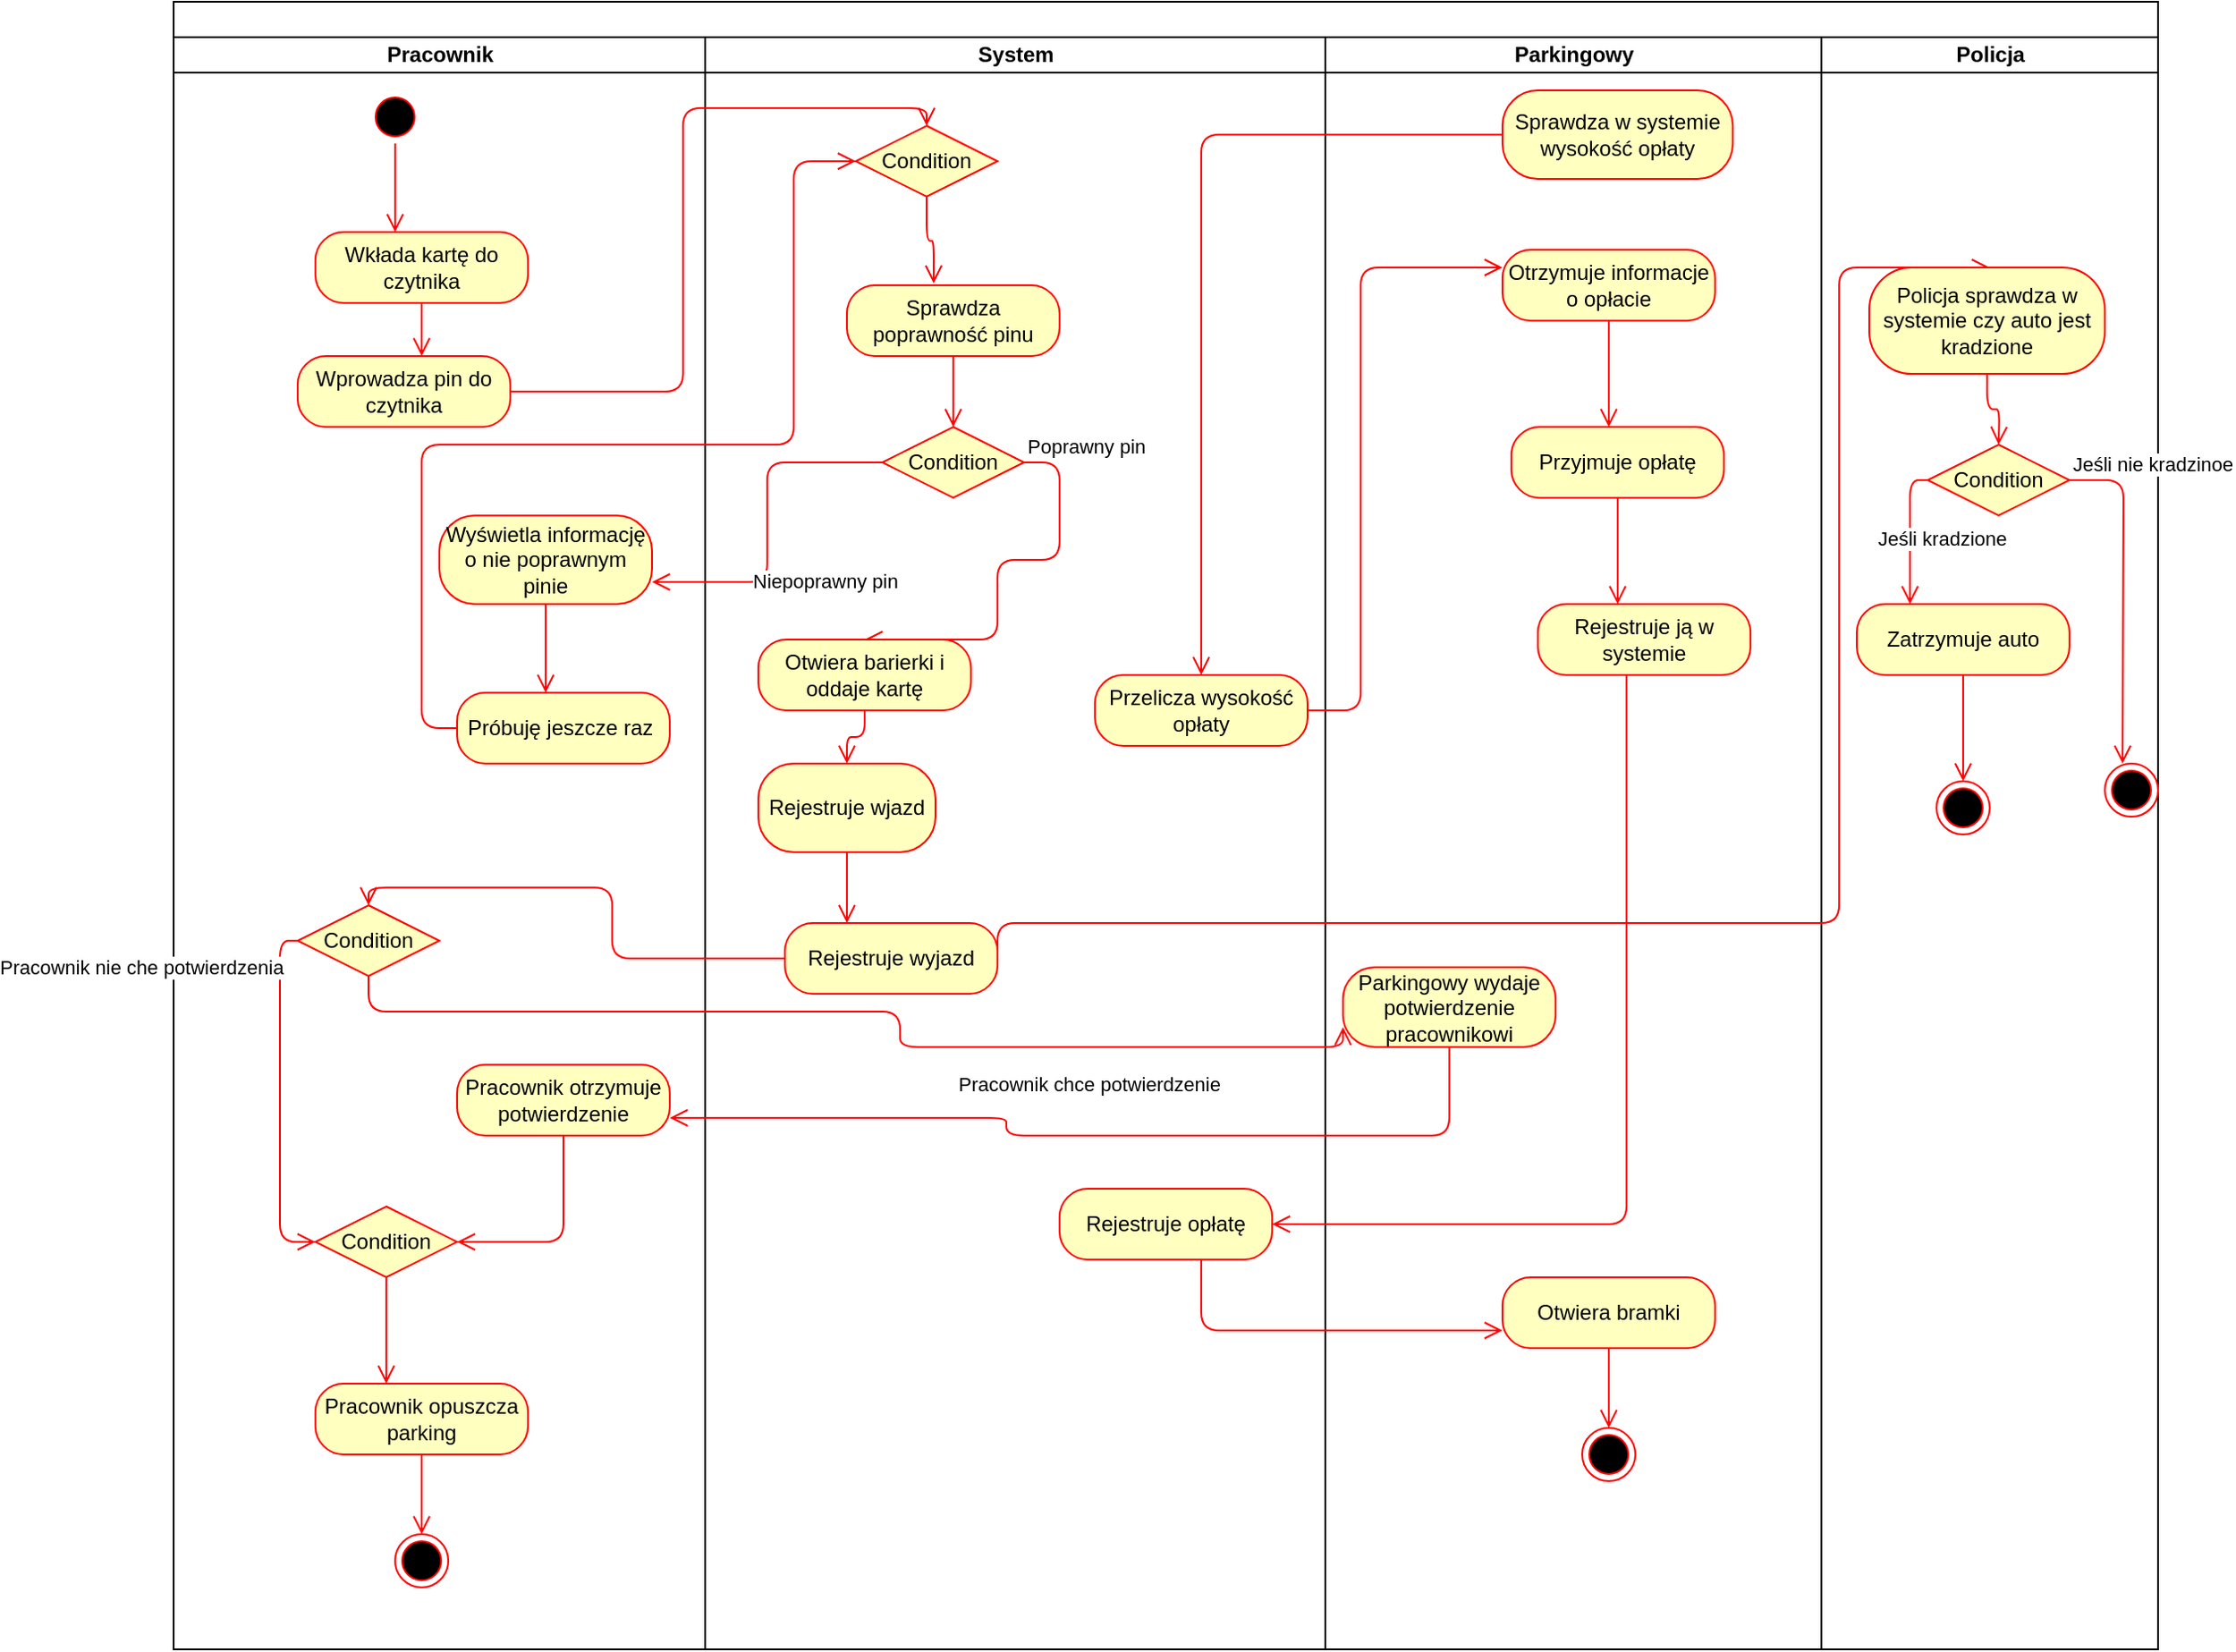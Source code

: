 <mxfile version="24.7.7">
  <diagram id="f4wBgAGpfjZ8MPp0a0Zo" name="Strona-1">
    <mxGraphModel dx="2117" dy="522" grid="1" gridSize="10" guides="1" tooltips="1" connect="1" arrows="1" fold="1" page="1" pageScale="1" pageWidth="827" pageHeight="1169" math="0" shadow="0">
      <root>
        <mxCell id="0" />
        <mxCell id="1" parent="0" />
        <mxCell id="LFfdTRObwkNqfKYqjLnO-1" value="" style="swimlane;html=1;childLayout=stackLayout;resizeParent=1;resizeParentMax=0;startSize=20;" parent="1" vertex="1">
          <mxGeometry x="-130" y="40" width="1120" height="930" as="geometry" />
        </mxCell>
        <mxCell id="LFfdTRObwkNqfKYqjLnO-2" value="Pracownik" style="swimlane;html=1;startSize=20;" parent="LFfdTRObwkNqfKYqjLnO-1" vertex="1">
          <mxGeometry y="20" width="300" height="910" as="geometry" />
        </mxCell>
        <mxCell id="vU_z1kogJ0Z-c6f2rslX-1" value="" style="ellipse;html=1;shape=startState;fillColor=#000000;strokeColor=#ff0000;" parent="LFfdTRObwkNqfKYqjLnO-2" vertex="1">
          <mxGeometry x="110" y="30" width="30" height="30" as="geometry" />
        </mxCell>
        <mxCell id="vU_z1kogJ0Z-c6f2rslX-2" value="" style="edgeStyle=orthogonalEdgeStyle;html=1;verticalAlign=bottom;endArrow=open;endSize=8;strokeColor=#ff0000;" parent="LFfdTRObwkNqfKYqjLnO-2" source="vU_z1kogJ0Z-c6f2rslX-1" edge="1">
          <mxGeometry relative="1" as="geometry">
            <mxPoint x="125" y="110" as="targetPoint" />
          </mxGeometry>
        </mxCell>
        <mxCell id="vU_z1kogJ0Z-c6f2rslX-3" value="Wkłada kartę do czytnika " style="rounded=1;whiteSpace=wrap;html=1;arcSize=40;fontColor=#000000;fillColor=#ffffc0;strokeColor=#ff0000;" parent="LFfdTRObwkNqfKYqjLnO-2" vertex="1">
          <mxGeometry x="80" y="110" width="120" height="40" as="geometry" />
        </mxCell>
        <mxCell id="vU_z1kogJ0Z-c6f2rslX-4" value="" style="edgeStyle=orthogonalEdgeStyle;html=1;verticalAlign=bottom;endArrow=open;endSize=8;strokeColor=#ff0000;" parent="LFfdTRObwkNqfKYqjLnO-2" source="vU_z1kogJ0Z-c6f2rslX-3" edge="1">
          <mxGeometry relative="1" as="geometry">
            <mxPoint x="140" y="180" as="targetPoint" />
          </mxGeometry>
        </mxCell>
        <mxCell id="vU_z1kogJ0Z-c6f2rslX-5" value="Wprowadza pin do czytnika" style="rounded=1;whiteSpace=wrap;html=1;arcSize=40;fontColor=#000000;fillColor=#ffffc0;strokeColor=#ff0000;" parent="LFfdTRObwkNqfKYqjLnO-2" vertex="1">
          <mxGeometry x="70" y="180" width="120" height="40" as="geometry" />
        </mxCell>
        <mxCell id="vU_z1kogJ0Z-c6f2rslX-12" value="Wyświetla informację o nie poprawnym pinie" style="rounded=1;whiteSpace=wrap;html=1;arcSize=40;fontColor=#000000;fillColor=#ffffc0;strokeColor=#ff0000;" parent="LFfdTRObwkNqfKYqjLnO-2" vertex="1">
          <mxGeometry x="150" y="270" width="120" height="50" as="geometry" />
        </mxCell>
        <mxCell id="vU_z1kogJ0Z-c6f2rslX-13" value="" style="edgeStyle=orthogonalEdgeStyle;html=1;verticalAlign=bottom;endArrow=open;endSize=8;strokeColor=#ff0000;" parent="LFfdTRObwkNqfKYqjLnO-2" source="vU_z1kogJ0Z-c6f2rslX-12" edge="1">
          <mxGeometry relative="1" as="geometry">
            <mxPoint x="210" y="370" as="targetPoint" />
          </mxGeometry>
        </mxCell>
        <mxCell id="vU_z1kogJ0Z-c6f2rslX-16" value="Próbuję jeszcze raz&amp;nbsp; " style="rounded=1;whiteSpace=wrap;html=1;arcSize=40;fontColor=#000000;fillColor=#ffffc0;strokeColor=#ff0000;" parent="LFfdTRObwkNqfKYqjLnO-2" vertex="1">
          <mxGeometry x="160" y="370" width="120" height="40" as="geometry" />
        </mxCell>
        <mxCell id="vU_z1kogJ0Z-c6f2rslX-45" value="Condition" style="rhombus;whiteSpace=wrap;html=1;fillColor=#ffffc0;strokeColor=#ff0000;" parent="LFfdTRObwkNqfKYqjLnO-2" vertex="1">
          <mxGeometry x="70" y="490" width="80" height="40" as="geometry" />
        </mxCell>
        <mxCell id="vU_z1kogJ0Z-c6f2rslX-47" value="Pracownik nie che potwierdzenia" style="edgeStyle=orthogonalEdgeStyle;html=1;align=left;verticalAlign=top;endArrow=open;endSize=8;strokeColor=#ff0000;exitX=0;exitY=0.5;exitDx=0;exitDy=0;entryX=0;entryY=0.5;entryDx=0;entryDy=0;" parent="LFfdTRObwkNqfKYqjLnO-2" source="vU_z1kogJ0Z-c6f2rslX-45" target="vU_z1kogJ0Z-c6f2rslX-57" edge="1">
          <mxGeometry x="-0.778" y="-160" relative="1" as="geometry">
            <mxPoint x="60" y="590" as="targetPoint" />
            <mxPoint y="-10" as="offset" />
          </mxGeometry>
        </mxCell>
        <mxCell id="vU_z1kogJ0Z-c6f2rslX-50" value="Pracownik otrzymuje potwierdzenie " style="rounded=1;whiteSpace=wrap;html=1;arcSize=40;fontColor=#000000;fillColor=#ffffc0;strokeColor=#ff0000;" parent="LFfdTRObwkNqfKYqjLnO-2" vertex="1">
          <mxGeometry x="160" y="580" width="120" height="40" as="geometry" />
        </mxCell>
        <mxCell id="vU_z1kogJ0Z-c6f2rslX-51" value="" style="edgeStyle=orthogonalEdgeStyle;html=1;verticalAlign=bottom;endArrow=open;endSize=8;strokeColor=#ff0000;entryX=1;entryY=0.5;entryDx=0;entryDy=0;" parent="LFfdTRObwkNqfKYqjLnO-2" source="vU_z1kogJ0Z-c6f2rslX-50" target="vU_z1kogJ0Z-c6f2rslX-57" edge="1">
          <mxGeometry relative="1" as="geometry">
            <mxPoint x="220" y="680" as="targetPoint" />
          </mxGeometry>
        </mxCell>
        <mxCell id="vU_z1kogJ0Z-c6f2rslX-57" value="Condition" style="rhombus;whiteSpace=wrap;html=1;fillColor=#ffffc0;strokeColor=#ff0000;" parent="LFfdTRObwkNqfKYqjLnO-2" vertex="1">
          <mxGeometry x="80" y="660" width="80" height="40" as="geometry" />
        </mxCell>
        <mxCell id="vU_z1kogJ0Z-c6f2rslX-61" value="Pracownik opuszcza parking" style="rounded=1;whiteSpace=wrap;html=1;arcSize=40;fontColor=#000000;fillColor=#ffffc0;strokeColor=#ff0000;" parent="LFfdTRObwkNqfKYqjLnO-2" vertex="1">
          <mxGeometry x="80" y="760" width="120" height="40" as="geometry" />
        </mxCell>
        <mxCell id="vU_z1kogJ0Z-c6f2rslX-62" value="" style="edgeStyle=orthogonalEdgeStyle;html=1;verticalAlign=bottom;endArrow=open;endSize=8;strokeColor=#ff0000;" parent="LFfdTRObwkNqfKYqjLnO-2" source="vU_z1kogJ0Z-c6f2rslX-61" target="vU_z1kogJ0Z-c6f2rslX-63" edge="1">
          <mxGeometry relative="1" as="geometry">
            <mxPoint x="140" y="860" as="targetPoint" />
          </mxGeometry>
        </mxCell>
        <mxCell id="vU_z1kogJ0Z-c6f2rslX-63" value="" style="ellipse;html=1;shape=endState;fillColor=#000000;strokeColor=#ff0000;" parent="LFfdTRObwkNqfKYqjLnO-2" vertex="1">
          <mxGeometry x="125" y="845" width="30" height="30" as="geometry" />
        </mxCell>
        <mxCell id="LFfdTRObwkNqfKYqjLnO-3" value="System" style="swimlane;html=1;startSize=20;" parent="LFfdTRObwkNqfKYqjLnO-1" vertex="1">
          <mxGeometry x="300" y="20" width="350" height="910" as="geometry" />
        </mxCell>
        <mxCell id="vU_z1kogJ0Z-c6f2rslX-7" value="Sprawdza poprawność pinu" style="rounded=1;whiteSpace=wrap;html=1;arcSize=40;fontColor=#000000;fillColor=#ffffc0;strokeColor=#ff0000;" parent="LFfdTRObwkNqfKYqjLnO-3" vertex="1">
          <mxGeometry x="80" y="140" width="120" height="40" as="geometry" />
        </mxCell>
        <mxCell id="vU_z1kogJ0Z-c6f2rslX-8" value="" style="edgeStyle=orthogonalEdgeStyle;html=1;verticalAlign=bottom;endArrow=open;endSize=8;strokeColor=#ff0000;entryX=0.5;entryY=0;entryDx=0;entryDy=0;" parent="LFfdTRObwkNqfKYqjLnO-3" source="vU_z1kogJ0Z-c6f2rslX-7" target="vU_z1kogJ0Z-c6f2rslX-9" edge="1">
          <mxGeometry relative="1" as="geometry">
            <mxPoint x="175" y="170" as="targetPoint" />
          </mxGeometry>
        </mxCell>
        <mxCell id="vU_z1kogJ0Z-c6f2rslX-9" value="Condition" style="rhombus;whiteSpace=wrap;html=1;fillColor=#ffffc0;strokeColor=#ff0000;" parent="LFfdTRObwkNqfKYqjLnO-3" vertex="1">
          <mxGeometry x="100" y="220" width="80" height="40" as="geometry" />
        </mxCell>
        <mxCell id="vU_z1kogJ0Z-c6f2rslX-10" value="Poprawny pin" style="edgeStyle=orthogonalEdgeStyle;html=1;align=left;verticalAlign=bottom;endArrow=open;endSize=8;strokeColor=#ff0000;entryX=0.5;entryY=0;entryDx=0;entryDy=0;" parent="LFfdTRObwkNqfKYqjLnO-3" source="vU_z1kogJ0Z-c6f2rslX-9" target="vU_z1kogJ0Z-c6f2rslX-14" edge="1">
          <mxGeometry x="-1" relative="1" as="geometry">
            <mxPoint x="280" y="230" as="targetPoint" />
            <Array as="points">
              <mxPoint x="200" y="240" />
              <mxPoint x="200" y="295" />
              <mxPoint x="165" y="295" />
              <mxPoint x="165" y="340" />
            </Array>
          </mxGeometry>
        </mxCell>
        <mxCell id="vU_z1kogJ0Z-c6f2rslX-14" value="Otwiera barierki i oddaje kartę" style="rounded=1;whiteSpace=wrap;html=1;arcSize=40;fontColor=#000000;fillColor=#ffffc0;strokeColor=#ff0000;" parent="LFfdTRObwkNqfKYqjLnO-3" vertex="1">
          <mxGeometry x="30" y="340" width="120" height="40" as="geometry" />
        </mxCell>
        <mxCell id="vU_z1kogJ0Z-c6f2rslX-15" value="" style="edgeStyle=orthogonalEdgeStyle;html=1;verticalAlign=bottom;endArrow=open;endSize=8;strokeColor=#ff0000;" parent="LFfdTRObwkNqfKYqjLnO-3" source="vU_z1kogJ0Z-c6f2rslX-14" target="vU_z1kogJ0Z-c6f2rslX-26" edge="1">
          <mxGeometry relative="1" as="geometry">
            <mxPoint x="290" y="350" as="targetPoint" />
          </mxGeometry>
        </mxCell>
        <mxCell id="vU_z1kogJ0Z-c6f2rslX-21" value="Condition" style="rhombus;whiteSpace=wrap;html=1;fillColor=#ffffc0;strokeColor=#ff0000;" parent="LFfdTRObwkNqfKYqjLnO-3" vertex="1">
          <mxGeometry x="85" y="50" width="80" height="40" as="geometry" />
        </mxCell>
        <mxCell id="vU_z1kogJ0Z-c6f2rslX-24" value="" style="edgeStyle=orthogonalEdgeStyle;html=1;verticalAlign=bottom;endArrow=open;endSize=8;strokeColor=#ff0000;exitX=0.5;exitY=1;exitDx=0;exitDy=0;entryX=0.408;entryY=-0.025;entryDx=0;entryDy=0;entryPerimeter=0;" parent="LFfdTRObwkNqfKYqjLnO-3" source="vU_z1kogJ0Z-c6f2rslX-21" target="vU_z1kogJ0Z-c6f2rslX-7" edge="1">
          <mxGeometry relative="1" as="geometry">
            <mxPoint x="-165" y="120" as="targetPoint" />
            <mxPoint x="-165" y="70" as="sourcePoint" />
          </mxGeometry>
        </mxCell>
        <mxCell id="vU_z1kogJ0Z-c6f2rslX-26" value="Rejestruje wjazd " style="rounded=1;whiteSpace=wrap;html=1;arcSize=40;fontColor=#000000;fillColor=#ffffc0;strokeColor=#ff0000;" parent="LFfdTRObwkNqfKYqjLnO-3" vertex="1">
          <mxGeometry x="30" y="410" width="100" height="50" as="geometry" />
        </mxCell>
        <mxCell id="vU_z1kogJ0Z-c6f2rslX-27" value="" style="edgeStyle=orthogonalEdgeStyle;html=1;verticalAlign=bottom;endArrow=open;endSize=8;strokeColor=#ff0000;" parent="LFfdTRObwkNqfKYqjLnO-3" source="vU_z1kogJ0Z-c6f2rslX-26" edge="1">
          <mxGeometry relative="1" as="geometry">
            <mxPoint x="80" y="500" as="targetPoint" />
          </mxGeometry>
        </mxCell>
        <mxCell id="vU_z1kogJ0Z-c6f2rslX-31" value="Przelicza wysokość opłaty" style="rounded=1;whiteSpace=wrap;html=1;arcSize=40;fontColor=#000000;fillColor=#ffffc0;strokeColor=#ff0000;" parent="LFfdTRObwkNqfKYqjLnO-3" vertex="1">
          <mxGeometry x="220" y="360" width="120" height="40" as="geometry" />
        </mxCell>
        <mxCell id="vU_z1kogJ0Z-c6f2rslX-41" value="Rejestruje wyjazd" style="rounded=1;whiteSpace=wrap;html=1;arcSize=40;fontColor=#000000;fillColor=#ffffc0;strokeColor=#ff0000;" parent="LFfdTRObwkNqfKYqjLnO-3" vertex="1">
          <mxGeometry x="45" y="500" width="120" height="40" as="geometry" />
        </mxCell>
        <mxCell id="vU_z1kogJ0Z-c6f2rslX-52" value="Rejestruje opłatę" style="rounded=1;whiteSpace=wrap;html=1;arcSize=40;fontColor=#000000;fillColor=#ffffc0;strokeColor=#ff0000;" parent="LFfdTRObwkNqfKYqjLnO-3" vertex="1">
          <mxGeometry x="200" y="650" width="120" height="40" as="geometry" />
        </mxCell>
        <mxCell id="LFfdTRObwkNqfKYqjLnO-4" value="Parkingowy" style="swimlane;html=1;startSize=20;" parent="LFfdTRObwkNqfKYqjLnO-1" vertex="1">
          <mxGeometry x="650" y="20" width="280" height="910" as="geometry" />
        </mxCell>
        <mxCell id="vU_z1kogJ0Z-c6f2rslX-28" value="Sprawdza w systemie wysokość opłaty" style="rounded=1;whiteSpace=wrap;html=1;arcSize=40;fontColor=#000000;fillColor=#ffffc0;strokeColor=#ff0000;" parent="LFfdTRObwkNqfKYqjLnO-4" vertex="1">
          <mxGeometry x="100" y="30" width="130" height="50" as="geometry" />
        </mxCell>
        <mxCell id="vU_z1kogJ0Z-c6f2rslX-33" value="Otrzymuje informacje o opłacie" style="rounded=1;whiteSpace=wrap;html=1;arcSize=40;fontColor=#000000;fillColor=#ffffc0;strokeColor=#ff0000;" parent="LFfdTRObwkNqfKYqjLnO-4" vertex="1">
          <mxGeometry x="100" y="120" width="120" height="40" as="geometry" />
        </mxCell>
        <mxCell id="vU_z1kogJ0Z-c6f2rslX-34" value="" style="edgeStyle=orthogonalEdgeStyle;html=1;verticalAlign=bottom;endArrow=open;endSize=8;strokeColor=#ff0000;" parent="LFfdTRObwkNqfKYqjLnO-4" source="vU_z1kogJ0Z-c6f2rslX-33" edge="1">
          <mxGeometry relative="1" as="geometry">
            <mxPoint x="160" y="220" as="targetPoint" />
          </mxGeometry>
        </mxCell>
        <mxCell id="vU_z1kogJ0Z-c6f2rslX-35" value="Przyjmuje opłatę" style="rounded=1;whiteSpace=wrap;html=1;arcSize=40;fontColor=#000000;fillColor=#ffffc0;strokeColor=#ff0000;" parent="LFfdTRObwkNqfKYqjLnO-4" vertex="1">
          <mxGeometry x="105" y="220" width="120" height="40" as="geometry" />
        </mxCell>
        <mxCell id="vU_z1kogJ0Z-c6f2rslX-36" value="" style="edgeStyle=orthogonalEdgeStyle;html=1;verticalAlign=bottom;endArrow=open;endSize=8;strokeColor=#ff0000;" parent="LFfdTRObwkNqfKYqjLnO-4" source="vU_z1kogJ0Z-c6f2rslX-35" edge="1">
          <mxGeometry relative="1" as="geometry">
            <mxPoint x="165" y="320" as="targetPoint" />
          </mxGeometry>
        </mxCell>
        <mxCell id="vU_z1kogJ0Z-c6f2rslX-37" value="Rejestruje ją w systemie" style="rounded=1;whiteSpace=wrap;html=1;arcSize=40;fontColor=#000000;fillColor=#ffffc0;strokeColor=#ff0000;" parent="LFfdTRObwkNqfKYqjLnO-4" vertex="1">
          <mxGeometry x="120" y="320" width="120" height="40" as="geometry" />
        </mxCell>
        <mxCell id="vU_z1kogJ0Z-c6f2rslX-48" value="Parkingowy wydaje potwierdzenie pracownikowi" style="rounded=1;whiteSpace=wrap;html=1;arcSize=40;fontColor=#000000;fillColor=#ffffc0;strokeColor=#ff0000;" parent="LFfdTRObwkNqfKYqjLnO-4" vertex="1">
          <mxGeometry x="10" y="525" width="120" height="45" as="geometry" />
        </mxCell>
        <mxCell id="vU_z1kogJ0Z-c6f2rslX-54" value="Otwiera bramki" style="rounded=1;whiteSpace=wrap;html=1;arcSize=40;fontColor=#000000;fillColor=#ffffc0;strokeColor=#ff0000;" parent="LFfdTRObwkNqfKYqjLnO-4" vertex="1">
          <mxGeometry x="100" y="700" width="120" height="40" as="geometry" />
        </mxCell>
        <mxCell id="vU_z1kogJ0Z-c6f2rslX-55" value="" style="edgeStyle=orthogonalEdgeStyle;html=1;verticalAlign=bottom;endArrow=open;endSize=8;strokeColor=#ff0000;" parent="LFfdTRObwkNqfKYqjLnO-4" source="vU_z1kogJ0Z-c6f2rslX-54" target="vU_z1kogJ0Z-c6f2rslX-56" edge="1">
          <mxGeometry relative="1" as="geometry">
            <mxPoint x="160" y="800" as="targetPoint" />
          </mxGeometry>
        </mxCell>
        <mxCell id="vU_z1kogJ0Z-c6f2rslX-56" value="" style="ellipse;html=1;shape=endState;fillColor=#000000;strokeColor=#ff0000;" parent="LFfdTRObwkNqfKYqjLnO-4" vertex="1">
          <mxGeometry x="145" y="785" width="30" height="30" as="geometry" />
        </mxCell>
        <mxCell id="LFfdTRObwkNqfKYqjLnO-5" value="Policja" style="swimlane;html=1;startSize=20;" parent="LFfdTRObwkNqfKYqjLnO-1" vertex="1">
          <mxGeometry x="930" y="20" width="190" height="910" as="geometry" />
        </mxCell>
        <mxCell id="vU_z1kogJ0Z-c6f2rslX-65" value="" style="edgeStyle=orthogonalEdgeStyle;html=1;verticalAlign=bottom;endArrow=open;endSize=8;strokeColor=#ff0000;exitX=1;exitY=0.5;exitDx=0;exitDy=0;" parent="LFfdTRObwkNqfKYqjLnO-5" source="vU_z1kogJ0Z-c6f2rslX-41" edge="1">
          <mxGeometry relative="1" as="geometry">
            <mxPoint x="95" y="130" as="targetPoint" />
            <mxPoint x="95" y="70" as="sourcePoint" />
            <Array as="points">
              <mxPoint x="-465" y="500" />
              <mxPoint x="10" y="500" />
              <mxPoint x="10" y="130" />
            </Array>
          </mxGeometry>
        </mxCell>
        <mxCell id="vU_z1kogJ0Z-c6f2rslX-66" value="Policja sprawdza w systemie czy auto jest kradzione" style="rounded=1;whiteSpace=wrap;html=1;arcSize=40;fontColor=#000000;fillColor=#ffffc0;strokeColor=#ff0000;" parent="LFfdTRObwkNqfKYqjLnO-5" vertex="1">
          <mxGeometry x="27" y="130" width="133" height="60" as="geometry" />
        </mxCell>
        <mxCell id="vU_z1kogJ0Z-c6f2rslX-67" value="" style="edgeStyle=orthogonalEdgeStyle;html=1;verticalAlign=bottom;endArrow=open;endSize=8;strokeColor=#ff0000;" parent="LFfdTRObwkNqfKYqjLnO-5" source="vU_z1kogJ0Z-c6f2rslX-66" edge="1">
          <mxGeometry relative="1" as="geometry">
            <mxPoint x="100" y="230" as="targetPoint" />
          </mxGeometry>
        </mxCell>
        <mxCell id="vU_z1kogJ0Z-c6f2rslX-70" value="Condition" style="rhombus;whiteSpace=wrap;html=1;fillColor=#ffffc0;strokeColor=#ff0000;" parent="LFfdTRObwkNqfKYqjLnO-5" vertex="1">
          <mxGeometry x="60" y="230" width="80" height="40" as="geometry" />
        </mxCell>
        <mxCell id="vU_z1kogJ0Z-c6f2rslX-71" value="Jeśli nie kradzinoe" style="edgeStyle=orthogonalEdgeStyle;html=1;align=left;verticalAlign=bottom;endArrow=open;endSize=8;strokeColor=#ff0000;" parent="LFfdTRObwkNqfKYqjLnO-5" source="vU_z1kogJ0Z-c6f2rslX-70" edge="1">
          <mxGeometry x="-1" relative="1" as="geometry">
            <mxPoint x="170" y="410" as="targetPoint" />
          </mxGeometry>
        </mxCell>
        <mxCell id="vU_z1kogJ0Z-c6f2rslX-72" value="Jeśli kradzione " style="edgeStyle=orthogonalEdgeStyle;html=1;align=left;verticalAlign=top;endArrow=open;endSize=8;strokeColor=#ff0000;exitX=0;exitY=0.5;exitDx=0;exitDy=0;" parent="LFfdTRObwkNqfKYqjLnO-5" source="vU_z1kogJ0Z-c6f2rslX-70" edge="1">
          <mxGeometry x="-0.25" y="-20" relative="1" as="geometry">
            <mxPoint x="50" y="320" as="targetPoint" />
            <mxPoint as="offset" />
          </mxGeometry>
        </mxCell>
        <mxCell id="vU_z1kogJ0Z-c6f2rslX-73" value="Zatrzymuje auto" style="rounded=1;whiteSpace=wrap;html=1;arcSize=40;fontColor=#000000;fillColor=#ffffc0;strokeColor=#ff0000;" parent="LFfdTRObwkNqfKYqjLnO-5" vertex="1">
          <mxGeometry x="20" y="320" width="120" height="40" as="geometry" />
        </mxCell>
        <mxCell id="vU_z1kogJ0Z-c6f2rslX-74" value="" style="edgeStyle=orthogonalEdgeStyle;html=1;verticalAlign=bottom;endArrow=open;endSize=8;strokeColor=#ff0000;" parent="LFfdTRObwkNqfKYqjLnO-5" source="vU_z1kogJ0Z-c6f2rslX-73" edge="1">
          <mxGeometry relative="1" as="geometry">
            <mxPoint x="80" y="420" as="targetPoint" />
          </mxGeometry>
        </mxCell>
        <mxCell id="vU_z1kogJ0Z-c6f2rslX-75" value="" style="ellipse;html=1;shape=endState;fillColor=#000000;strokeColor=#ff0000;" parent="LFfdTRObwkNqfKYqjLnO-5" vertex="1">
          <mxGeometry x="65" y="420" width="30" height="30" as="geometry" />
        </mxCell>
        <mxCell id="vU_z1kogJ0Z-c6f2rslX-76" value="" style="ellipse;html=1;shape=endState;fillColor=#000000;strokeColor=#ff0000;" parent="LFfdTRObwkNqfKYqjLnO-5" vertex="1">
          <mxGeometry x="160" y="410" width="30" height="30" as="geometry" />
        </mxCell>
        <mxCell id="vU_z1kogJ0Z-c6f2rslX-6" value="" style="edgeStyle=orthogonalEdgeStyle;html=1;verticalAlign=bottom;endArrow=open;endSize=8;strokeColor=#ff0000;entryX=0.5;entryY=0;entryDx=0;entryDy=0;" parent="LFfdTRObwkNqfKYqjLnO-1" source="vU_z1kogJ0Z-c6f2rslX-5" target="vU_z1kogJ0Z-c6f2rslX-21" edge="1">
          <mxGeometry relative="1" as="geometry">
            <mxPoint x="320" y="100" as="targetPoint" />
          </mxGeometry>
        </mxCell>
        <mxCell id="vU_z1kogJ0Z-c6f2rslX-11" value="Niepoprawny pin " style="edgeStyle=orthogonalEdgeStyle;html=1;align=left;verticalAlign=top;endArrow=open;endSize=8;strokeColor=#ff0000;exitX=0;exitY=0.5;exitDx=0;exitDy=0;entryX=1;entryY=0.75;entryDx=0;entryDy=0;" parent="LFfdTRObwkNqfKYqjLnO-1" source="vU_z1kogJ0Z-c6f2rslX-9" target="vU_z1kogJ0Z-c6f2rslX-12" edge="1">
          <mxGeometry x="0.2" y="-10" relative="1" as="geometry">
            <mxPoint x="330" y="290" as="targetPoint" />
            <mxPoint as="offset" />
          </mxGeometry>
        </mxCell>
        <mxCell id="vU_z1kogJ0Z-c6f2rslX-17" value="" style="edgeStyle=orthogonalEdgeStyle;html=1;verticalAlign=bottom;endArrow=open;endSize=8;strokeColor=#ff0000;entryX=0;entryY=0.5;entryDx=0;entryDy=0;" parent="LFfdTRObwkNqfKYqjLnO-1" source="vU_z1kogJ0Z-c6f2rslX-16" target="vU_z1kogJ0Z-c6f2rslX-21" edge="1">
          <mxGeometry relative="1" as="geometry">
            <mxPoint x="220" y="460" as="targetPoint" />
            <Array as="points">
              <mxPoint x="140" y="410" />
              <mxPoint x="140" y="250" />
              <mxPoint x="350" y="250" />
              <mxPoint x="350" y="90" />
            </Array>
          </mxGeometry>
        </mxCell>
        <mxCell id="vU_z1kogJ0Z-c6f2rslX-29" value="" style="edgeStyle=orthogonalEdgeStyle;html=1;verticalAlign=bottom;endArrow=open;endSize=8;strokeColor=#ff0000;" parent="LFfdTRObwkNqfKYqjLnO-1" source="vU_z1kogJ0Z-c6f2rslX-28" target="vU_z1kogJ0Z-c6f2rslX-31" edge="1">
          <mxGeometry relative="1" as="geometry">
            <mxPoint x="810" y="150" as="targetPoint" />
          </mxGeometry>
        </mxCell>
        <mxCell id="vU_z1kogJ0Z-c6f2rslX-32" value="" style="edgeStyle=orthogonalEdgeStyle;html=1;verticalAlign=bottom;endArrow=open;endSize=8;strokeColor=#ff0000;entryX=0;entryY=0.25;entryDx=0;entryDy=0;" parent="LFfdTRObwkNqfKYqjLnO-1" source="vU_z1kogJ0Z-c6f2rslX-31" target="vU_z1kogJ0Z-c6f2rslX-33" edge="1">
          <mxGeometry relative="1" as="geometry">
            <mxPoint x="580" y="480" as="targetPoint" />
            <Array as="points">
              <mxPoint x="670" y="400" />
              <mxPoint x="670" y="150" />
            </Array>
          </mxGeometry>
        </mxCell>
        <mxCell id="vU_z1kogJ0Z-c6f2rslX-42" value="" style="edgeStyle=orthogonalEdgeStyle;html=1;verticalAlign=bottom;endArrow=open;endSize=8;strokeColor=#ff0000;entryX=0.5;entryY=0;entryDx=0;entryDy=0;" parent="LFfdTRObwkNqfKYqjLnO-1" source="vU_z1kogJ0Z-c6f2rslX-41" target="vU_z1kogJ0Z-c6f2rslX-45" edge="1">
          <mxGeometry relative="1" as="geometry">
            <mxPoint x="230" y="540" as="targetPoint" />
          </mxGeometry>
        </mxCell>
        <mxCell id="vU_z1kogJ0Z-c6f2rslX-46" value="Pracownik chce potwierdzenie" style="edgeStyle=orthogonalEdgeStyle;html=1;align=left;verticalAlign=bottom;endArrow=open;endSize=8;strokeColor=#ff0000;entryX=0;entryY=0.75;entryDx=0;entryDy=0;" parent="LFfdTRObwkNqfKYqjLnO-1" source="vU_z1kogJ0Z-c6f2rslX-45" target="vU_z1kogJ0Z-c6f2rslX-48" edge="1">
          <mxGeometry x="0.333" y="-42" relative="1" as="geometry">
            <mxPoint x="480" y="580" as="targetPoint" />
            <Array as="points">
              <mxPoint x="110" y="570" />
              <mxPoint x="410" y="570" />
              <mxPoint x="410" y="590" />
              <mxPoint x="660" y="590" />
            </Array>
            <mxPoint x="-30" y="-12" as="offset" />
          </mxGeometry>
        </mxCell>
        <mxCell id="vU_z1kogJ0Z-c6f2rslX-49" value="" style="edgeStyle=orthogonalEdgeStyle;html=1;verticalAlign=bottom;endArrow=open;endSize=8;strokeColor=#ff0000;entryX=1;entryY=0.75;entryDx=0;entryDy=0;" parent="LFfdTRObwkNqfKYqjLnO-1" source="vU_z1kogJ0Z-c6f2rslX-48" target="vU_z1kogJ0Z-c6f2rslX-50" edge="1">
          <mxGeometry relative="1" as="geometry">
            <mxPoint x="720" y="620" as="targetPoint" />
            <Array as="points">
              <mxPoint x="720" y="640" />
              <mxPoint x="470" y="640" />
              <mxPoint x="470" y="630" />
            </Array>
          </mxGeometry>
        </mxCell>
        <mxCell id="vU_z1kogJ0Z-c6f2rslX-38" value="" style="edgeStyle=orthogonalEdgeStyle;html=1;verticalAlign=bottom;endArrow=open;endSize=8;strokeColor=#ff0000;" parent="LFfdTRObwkNqfKYqjLnO-1" source="vU_z1kogJ0Z-c6f2rslX-37" target="vU_z1kogJ0Z-c6f2rslX-52" edge="1">
          <mxGeometry relative="1" as="geometry">
            <mxPoint x="830" y="440" as="targetPoint" />
            <Array as="points">
              <mxPoint x="820" y="690" />
            </Array>
          </mxGeometry>
        </mxCell>
        <mxCell id="vU_z1kogJ0Z-c6f2rslX-53" value="" style="edgeStyle=orthogonalEdgeStyle;html=1;verticalAlign=bottom;endArrow=open;endSize=8;strokeColor=#ff0000;entryX=0;entryY=0.75;entryDx=0;entryDy=0;" parent="LFfdTRObwkNqfKYqjLnO-1" source="vU_z1kogJ0Z-c6f2rslX-52" target="vU_z1kogJ0Z-c6f2rslX-54" edge="1">
          <mxGeometry relative="1" as="geometry">
            <mxPoint x="560" y="770" as="targetPoint" />
            <Array as="points">
              <mxPoint x="580" y="750" />
            </Array>
          </mxGeometry>
        </mxCell>
        <mxCell id="vU_z1kogJ0Z-c6f2rslX-60" value="" style="edgeStyle=orthogonalEdgeStyle;html=1;verticalAlign=bottom;endArrow=open;endSize=8;strokeColor=#ff0000;exitX=0.5;exitY=1;exitDx=0;exitDy=0;" parent="1" source="vU_z1kogJ0Z-c6f2rslX-57" edge="1">
          <mxGeometry relative="1" as="geometry">
            <mxPoint x="-10" y="820" as="targetPoint" />
            <mxPoint x="260" y="530" as="sourcePoint" />
          </mxGeometry>
        </mxCell>
      </root>
    </mxGraphModel>
  </diagram>
</mxfile>
